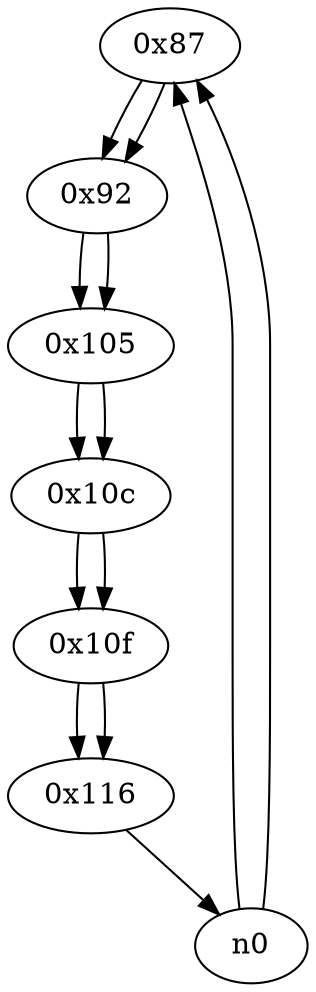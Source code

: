 digraph G{
/* nodes */
/* Start Freq.: 95756 */
/* entry: 0x87  */
  n1 [label="0x87"]
  n2 [label="0x92"]
  n3 [label="0x105"]
  n4 [label="0x10c"]
  n5 [label="0x10f"]
  n6 [label="0x116"]
/* edges */
n1 -> n2;
n0 -> n1;
n0 -> n1;
n2 -> n3;
n1 -> n2;
n3 -> n4;
n2 -> n3;
n4 -> n5;
n3 -> n4;
n5 -> n6;
n4 -> n5;
n6 -> n0;
n5 -> n6;
}
